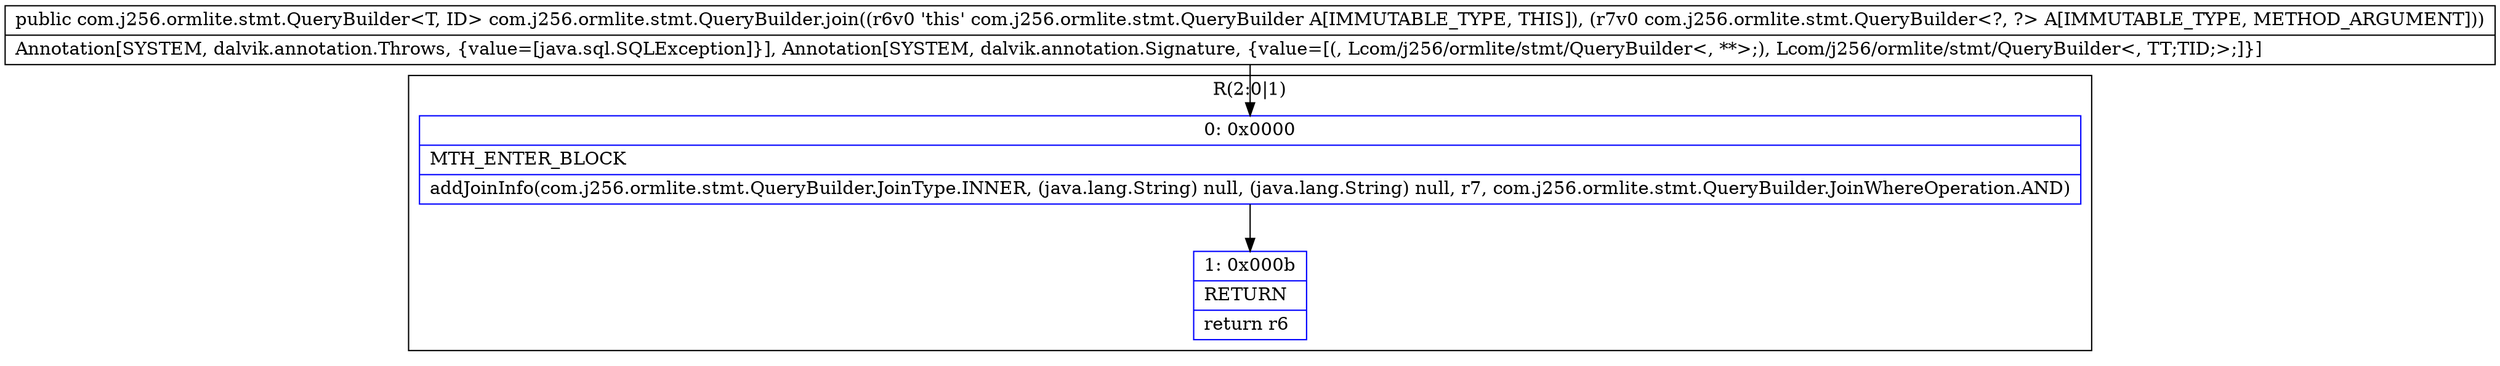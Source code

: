 digraph "CFG forcom.j256.ormlite.stmt.QueryBuilder.join(Lcom\/j256\/ormlite\/stmt\/QueryBuilder;)Lcom\/j256\/ormlite\/stmt\/QueryBuilder;" {
subgraph cluster_Region_1977283292 {
label = "R(2:0|1)";
node [shape=record,color=blue];
Node_0 [shape=record,label="{0\:\ 0x0000|MTH_ENTER_BLOCK\l|addJoinInfo(com.j256.ormlite.stmt.QueryBuilder.JoinType.INNER, (java.lang.String) null, (java.lang.String) null, r7, com.j256.ormlite.stmt.QueryBuilder.JoinWhereOperation.AND)\l}"];
Node_1 [shape=record,label="{1\:\ 0x000b|RETURN\l|return r6\l}"];
}
MethodNode[shape=record,label="{public com.j256.ormlite.stmt.QueryBuilder\<T, ID\> com.j256.ormlite.stmt.QueryBuilder.join((r6v0 'this' com.j256.ormlite.stmt.QueryBuilder A[IMMUTABLE_TYPE, THIS]), (r7v0 com.j256.ormlite.stmt.QueryBuilder\<?, ?\> A[IMMUTABLE_TYPE, METHOD_ARGUMENT]))  | Annotation[SYSTEM, dalvik.annotation.Throws, \{value=[java.sql.SQLException]\}], Annotation[SYSTEM, dalvik.annotation.Signature, \{value=[(, Lcom\/j256\/ormlite\/stmt\/QueryBuilder\<, **\>;), Lcom\/j256\/ormlite\/stmt\/QueryBuilder\<, TT;TID;\>;]\}]\l}"];
MethodNode -> Node_0;
Node_0 -> Node_1;
}

